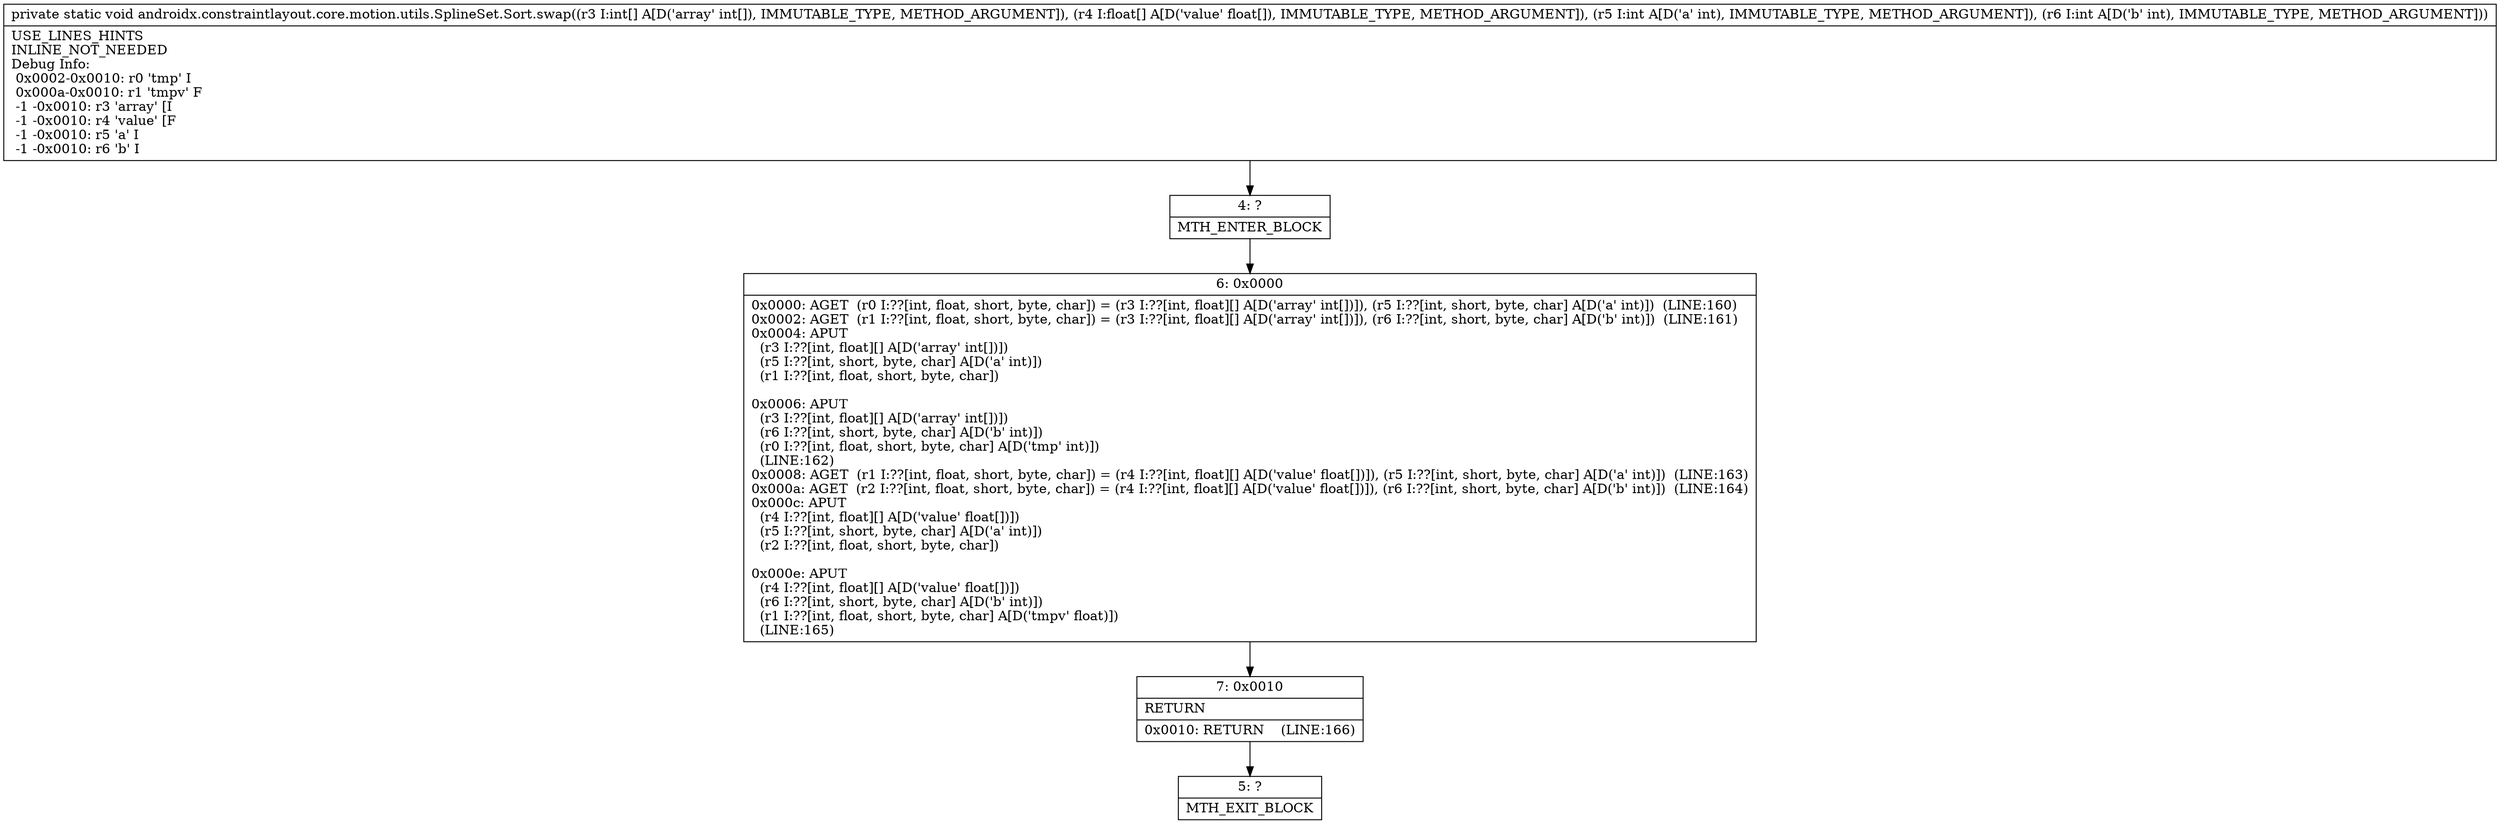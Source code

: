 digraph "CFG forandroidx.constraintlayout.core.motion.utils.SplineSet.Sort.swap([I[FII)V" {
Node_4 [shape=record,label="{4\:\ ?|MTH_ENTER_BLOCK\l}"];
Node_6 [shape=record,label="{6\:\ 0x0000|0x0000: AGET  (r0 I:??[int, float, short, byte, char]) = (r3 I:??[int, float][] A[D('array' int[])]), (r5 I:??[int, short, byte, char] A[D('a' int)])  (LINE:160)\l0x0002: AGET  (r1 I:??[int, float, short, byte, char]) = (r3 I:??[int, float][] A[D('array' int[])]), (r6 I:??[int, short, byte, char] A[D('b' int)])  (LINE:161)\l0x0004: APUT  \l  (r3 I:??[int, float][] A[D('array' int[])])\l  (r5 I:??[int, short, byte, char] A[D('a' int)])\l  (r1 I:??[int, float, short, byte, char])\l \l0x0006: APUT  \l  (r3 I:??[int, float][] A[D('array' int[])])\l  (r6 I:??[int, short, byte, char] A[D('b' int)])\l  (r0 I:??[int, float, short, byte, char] A[D('tmp' int)])\l  (LINE:162)\l0x0008: AGET  (r1 I:??[int, float, short, byte, char]) = (r4 I:??[int, float][] A[D('value' float[])]), (r5 I:??[int, short, byte, char] A[D('a' int)])  (LINE:163)\l0x000a: AGET  (r2 I:??[int, float, short, byte, char]) = (r4 I:??[int, float][] A[D('value' float[])]), (r6 I:??[int, short, byte, char] A[D('b' int)])  (LINE:164)\l0x000c: APUT  \l  (r4 I:??[int, float][] A[D('value' float[])])\l  (r5 I:??[int, short, byte, char] A[D('a' int)])\l  (r2 I:??[int, float, short, byte, char])\l \l0x000e: APUT  \l  (r4 I:??[int, float][] A[D('value' float[])])\l  (r6 I:??[int, short, byte, char] A[D('b' int)])\l  (r1 I:??[int, float, short, byte, char] A[D('tmpv' float)])\l  (LINE:165)\l}"];
Node_7 [shape=record,label="{7\:\ 0x0010|RETURN\l|0x0010: RETURN    (LINE:166)\l}"];
Node_5 [shape=record,label="{5\:\ ?|MTH_EXIT_BLOCK\l}"];
MethodNode[shape=record,label="{private static void androidx.constraintlayout.core.motion.utils.SplineSet.Sort.swap((r3 I:int[] A[D('array' int[]), IMMUTABLE_TYPE, METHOD_ARGUMENT]), (r4 I:float[] A[D('value' float[]), IMMUTABLE_TYPE, METHOD_ARGUMENT]), (r5 I:int A[D('a' int), IMMUTABLE_TYPE, METHOD_ARGUMENT]), (r6 I:int A[D('b' int), IMMUTABLE_TYPE, METHOD_ARGUMENT]))  | USE_LINES_HINTS\lINLINE_NOT_NEEDED\lDebug Info:\l  0x0002\-0x0010: r0 'tmp' I\l  0x000a\-0x0010: r1 'tmpv' F\l  \-1 \-0x0010: r3 'array' [I\l  \-1 \-0x0010: r4 'value' [F\l  \-1 \-0x0010: r5 'a' I\l  \-1 \-0x0010: r6 'b' I\l}"];
MethodNode -> Node_4;Node_4 -> Node_6;
Node_6 -> Node_7;
Node_7 -> Node_5;
}

